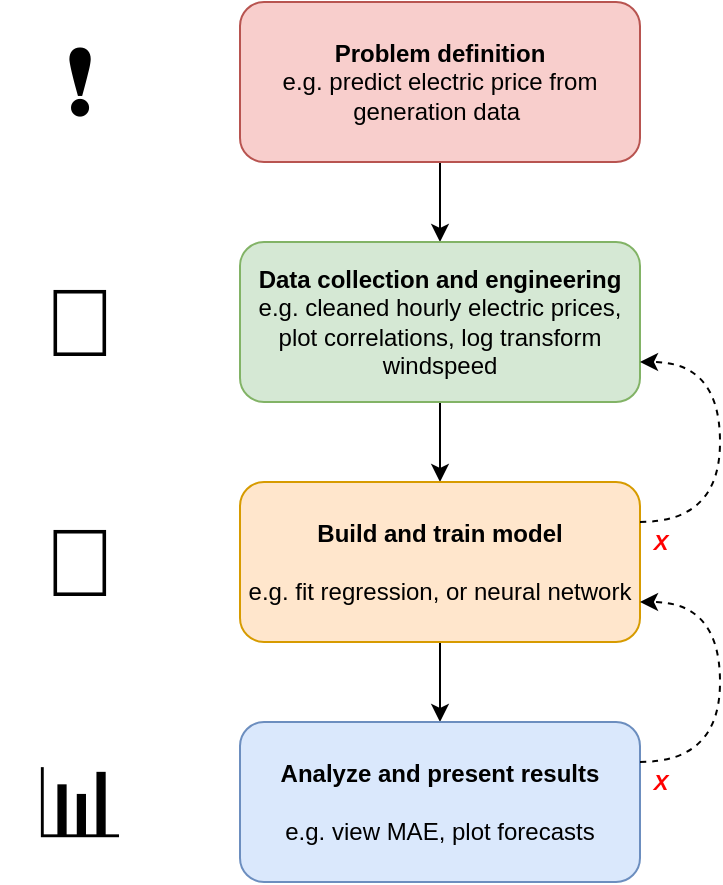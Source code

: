 <mxfile version="24.7.17">
  <diagram id="P9l9TTPPwIEBNBpd63L8" name="Page-1">
    <mxGraphModel dx="1434" dy="843" grid="0" gridSize="10" guides="1" tooltips="1" connect="1" arrows="1" fold="1" page="1" pageScale="1" pageWidth="850" pageHeight="1100" math="0" shadow="0">
      <root>
        <mxCell id="0" />
        <mxCell id="1" parent="0" />
        <mxCell id="7" value="" style="edgeStyle=none;html=1;" parent="1" source="2" target="3" edge="1">
          <mxGeometry relative="1" as="geometry" />
        </mxCell>
        <mxCell id="2" value="&lt;b&gt;Problem definition&lt;/b&gt;&lt;br&gt;e.g. predict electric price from generation data&amp;nbsp;" style="rounded=1;whiteSpace=wrap;html=1;fillColor=#f8cecc;strokeColor=#b85450;" parent="1" vertex="1">
          <mxGeometry x="240" y="40" width="200" height="80" as="geometry" />
        </mxCell>
        <mxCell id="8" value="" style="edgeStyle=none;html=1;entryX=0.5;entryY=0;entryDx=0;entryDy=0;" parent="1" source="3" target="5" edge="1">
          <mxGeometry relative="1" as="geometry">
            <mxPoint x="340" y="280" as="targetPoint" />
          </mxGeometry>
        </mxCell>
        <mxCell id="3" value="&lt;b&gt;Data collection and engineering&lt;/b&gt;&lt;br&gt;e.g. cleaned hourly electric prices, plot correlations, log transform windspeed" style="rounded=1;whiteSpace=wrap;html=1;fillColor=#d5e8d4;strokeColor=#82b366;" parent="1" vertex="1">
          <mxGeometry x="240" y="160" width="200" height="80" as="geometry" />
        </mxCell>
        <mxCell id="10" value="" style="edgeStyle=none;html=1;" parent="1" source="5" target="6" edge="1">
          <mxGeometry relative="1" as="geometry" />
        </mxCell>
        <mxCell id="5" value="&lt;b&gt;Build and train model&lt;/b&gt;&lt;br&gt;&lt;br&gt;e.g. fit regression, or neural network" style="rounded=1;whiteSpace=wrap;html=1;fillColor=#ffe6cc;strokeColor=#d79b00;" parent="1" vertex="1">
          <mxGeometry x="240" y="280" width="200" height="80" as="geometry" />
        </mxCell>
        <mxCell id="6" value="&lt;b&gt;Analyze and present results&lt;/b&gt;&lt;br&gt;&lt;br&gt;e.g. view MAE, plot forecasts" style="rounded=1;whiteSpace=wrap;html=1;fillColor=#dae8fc;strokeColor=#6c8ebf;" parent="1" vertex="1">
          <mxGeometry x="240" y="400" width="200" height="80" as="geometry" />
        </mxCell>
        <mxCell id="12" style="edgeStyle=orthogonalEdgeStyle;html=1;entryX=1;entryY=0.75;entryDx=0;entryDy=0;curved=1;dashed=1;exitX=1;exitY=0.25;exitDx=0;exitDy=0;" parent="1" source="5" target="3" edge="1">
          <mxGeometry relative="1" as="geometry">
            <mxPoint x="460" y="300" as="sourcePoint" />
            <mxPoint x="480" y="200" as="targetPoint" />
            <Array as="points">
              <mxPoint x="480" y="300" />
              <mxPoint x="480" y="220" />
            </Array>
          </mxGeometry>
        </mxCell>
        <mxCell id="qNtcgGb3dbeuLbBAMTXt-16" value="&lt;b&gt;&lt;i&gt;&lt;font color=&quot;#ff0000&quot;&gt;X&lt;/font&gt;&lt;/i&gt;&lt;/b&gt;" style="edgeLabel;html=1;align=center;verticalAlign=middle;resizable=0;points=[];" parent="12" vertex="1" connectable="0">
          <mxGeometry x="0.006" y="1" relative="1" as="geometry">
            <mxPoint x="-29" y="50" as="offset" />
          </mxGeometry>
        </mxCell>
        <mxCell id="13" style="edgeStyle=orthogonalEdgeStyle;html=1;exitX=1;exitY=0.25;exitDx=0;exitDy=0;curved=1;dashed=1;" parent="1" source="6" edge="1">
          <mxGeometry relative="1" as="geometry">
            <mxPoint x="460" y="560" as="sourcePoint" />
            <mxPoint x="440" y="340" as="targetPoint" />
            <Array as="points">
              <mxPoint x="480" y="420" />
              <mxPoint x="480" y="340" />
            </Array>
          </mxGeometry>
        </mxCell>
        <mxCell id="qNtcgGb3dbeuLbBAMTXt-14" value="&lt;b&gt;&lt;i&gt;&lt;font color=&quot;#ff0000&quot;&gt;X&lt;/font&gt;&lt;/i&gt;&lt;/b&gt;" style="edgeLabel;html=1;align=center;verticalAlign=middle;resizable=0;points=[];" parent="13" vertex="1" connectable="0">
          <mxGeometry x="-0.237" y="2" relative="1" as="geometry">
            <mxPoint x="-28" y="31" as="offset" />
          </mxGeometry>
        </mxCell>
        <mxCell id="DxveCnrPH_J9gRzyNfcN-15" value="&lt;font style=&quot;font-size: 48px;&quot;&gt;❗&lt;/font&gt;" style="text;html=1;align=center;verticalAlign=middle;whiteSpace=wrap;rounded=0;" parent="1" vertex="1">
          <mxGeometry x="120" y="40" width="80" height="80" as="geometry" />
        </mxCell>
        <mxCell id="DxveCnrPH_J9gRzyNfcN-17" value="&lt;font style=&quot;font-size: 48px;&quot;&gt;🔎&lt;/font&gt;" style="text;html=1;align=center;verticalAlign=middle;whiteSpace=wrap;rounded=0;" parent="1" vertex="1">
          <mxGeometry x="120" y="160" width="80" height="80" as="geometry" />
        </mxCell>
        <mxCell id="DxveCnrPH_J9gRzyNfcN-18" value="&lt;font style=&quot;font-size: 48px;&quot;&gt;🧠&lt;/font&gt;" style="text;html=1;align=center;verticalAlign=middle;whiteSpace=wrap;rounded=0;" parent="1" vertex="1">
          <mxGeometry x="120" y="280" width="80" height="80" as="geometry" />
        </mxCell>
        <mxCell id="DxveCnrPH_J9gRzyNfcN-20" value="&lt;font style=&quot;font-size: 48px;&quot;&gt;📊&lt;/font&gt;" style="text;html=1;align=center;verticalAlign=middle;whiteSpace=wrap;rounded=0;rotation=0;flipH=1;" parent="1" vertex="1">
          <mxGeometry x="120" y="400" width="80" height="80" as="geometry" />
        </mxCell>
      </root>
    </mxGraphModel>
  </diagram>
</mxfile>
